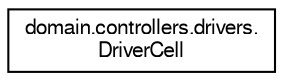 digraph "Representación gráfica de la clase"
{
 // LATEX_PDF_SIZE
  edge [fontname="FreeSans",fontsize="10",labelfontname="FreeSans",labelfontsize="10"];
  node [fontname="FreeSans",fontsize="10",shape=record];
  rankdir="LR";
  Node0 [label="domain.controllers.drivers.\lDriverCell",height=0.2,width=0.4,color="black", fillcolor="white", style="filled",URL="$classdomain_1_1controllers_1_1drivers_1_1_driver_cell.html",tooltip="Clase DriverCell que comprueba la correctividad de las funciones de la clase Cell."];
}
